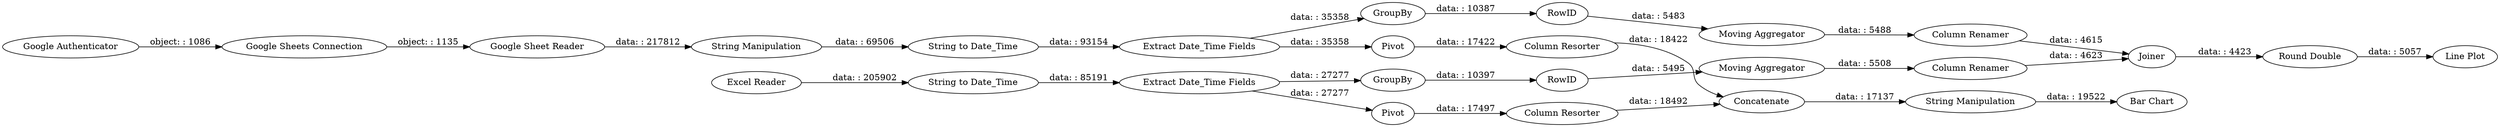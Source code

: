 digraph {
	"-5352782891801500619_180" [label=RowID]
	"644406645463880129_200" [label="Column Renamer"]
	"644406645463880129_201" [label="Round Double"]
	"644406645463880129_94" [label="Column Resorter"]
	"644406645463880129_156" [label="Google Sheet Reader"]
	"644406645463880129_195" [label="Line Plot"]
	"-1542605212180505106_180" [label=RowID]
	"644406645463880129_161" [label="Google Sheets Connection"]
	"-1542605212180505106_158" [label="Moving Aggregator"]
	"644406645463880129_189" [label=Pivot]
	"644406645463880129_171" [label="String Manipulation"]
	"644406645463880129_175" [label="Bar Chart"]
	"644406645463880129_167" [label=Pivot]
	"644406645463880129_188" [label="String Manipulation"]
	"-5352782891801500619_89" [label=GroupBy]
	"4440156070079790314_106" [label="String to Date_Time"]
	"-6909486358291270894_185" [label="Extract Date_Time Fields"]
	"644406645463880129_190" [label="Column Resorter"]
	"644406645463880129_198" [label="Column Renamer"]
	"4440156070079790314_185" [label="Extract Date_Time Fields"]
	"644406645463880129_105" [label=Concatenate]
	"-1542605212180505106_89" [label=GroupBy]
	"644406645463880129_164" [label="Excel Reader"]
	"644406645463880129_165" [label="Google Authenticator"]
	"-5352782891801500619_158" [label="Moving Aggregator"]
	"-6909486358291270894_106" [label="String to Date_Time"]
	"644406645463880129_196" [label=Joiner]
	"-1542605212180505106_89" -> "-1542605212180505106_180" [label="data: : 10387"]
	"644406645463880129_171" -> "-6909486358291270894_106" [label="data: : 69506"]
	"-5352782891801500619_158" -> "644406645463880129_200" [label="data: : 5508"]
	"-6909486358291270894_185" -> "644406645463880129_189" [label="data: : 35358"]
	"-5352782891801500619_180" -> "-5352782891801500619_158" [label="data: : 5495"]
	"644406645463880129_167" -> "644406645463880129_94" [label="data: : 17497"]
	"-5352782891801500619_89" -> "-5352782891801500619_180" [label="data: : 10397"]
	"4440156070079790314_106" -> "4440156070079790314_185" [label="data: : 85191"]
	"644406645463880129_94" -> "644406645463880129_105" [label="data: : 18492"]
	"644406645463880129_164" -> "4440156070079790314_106" [label="data: : 205902"]
	"-6909486358291270894_185" -> "-1542605212180505106_89" [label="data: : 35358"]
	"644406645463880129_198" -> "644406645463880129_196" [label="data: : 4615"]
	"4440156070079790314_185" -> "-5352782891801500619_89" [label="data: : 27277"]
	"644406645463880129_188" -> "644406645463880129_175" [label="data: : 19522"]
	"644406645463880129_189" -> "644406645463880129_190" [label="data: : 17422"]
	"644406645463880129_156" -> "644406645463880129_171" [label="data: : 217812"]
	"644406645463880129_161" -> "644406645463880129_156" [label="object: : 1135"]
	"644406645463880129_105" -> "644406645463880129_188" [label="data: : 17137"]
	"644406645463880129_200" -> "644406645463880129_196" [label="data: : 4623"]
	"644406645463880129_165" -> "644406645463880129_161" [label="object: : 1086"]
	"-1542605212180505106_158" -> "644406645463880129_198" [label="data: : 5488"]
	"-6909486358291270894_106" -> "-6909486358291270894_185" [label="data: : 93154"]
	"-1542605212180505106_180" -> "-1542605212180505106_158" [label="data: : 5483"]
	"644406645463880129_201" -> "644406645463880129_195" [label="data: : 5057"]
	"4440156070079790314_185" -> "644406645463880129_167" [label="data: : 27277"]
	"644406645463880129_196" -> "644406645463880129_201" [label="data: : 4423"]
	"644406645463880129_190" -> "644406645463880129_105" [label="data: : 18422"]
	rankdir=LR
}

